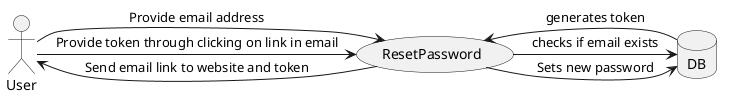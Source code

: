 @startuml resetPassword

actor User
database DB
usecase ResetPassword

User -> ResetPassword: Provide token through clicking on link in email
User -> ResetPassword: Provide email address
ResetPassword -> DB: checks if email exists
DB -> ResetPassword: generates token
ResetPassword -> User: Send email link to website and token
ResetPassword -> DB: Sets new password

@enduml
